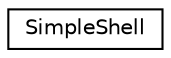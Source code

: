digraph "Graphical Class Hierarchy"
{
  edge [fontname="Helvetica",fontsize="10",labelfontname="Helvetica",labelfontsize="10"];
  node [fontname="Helvetica",fontsize="10",shape=record];
  rankdir="LR";
  Node1 [label="SimpleShell",height=0.2,width=0.4,color="black", fillcolor="white", style="filled",URL="$class_simple_shell.html"];
}
